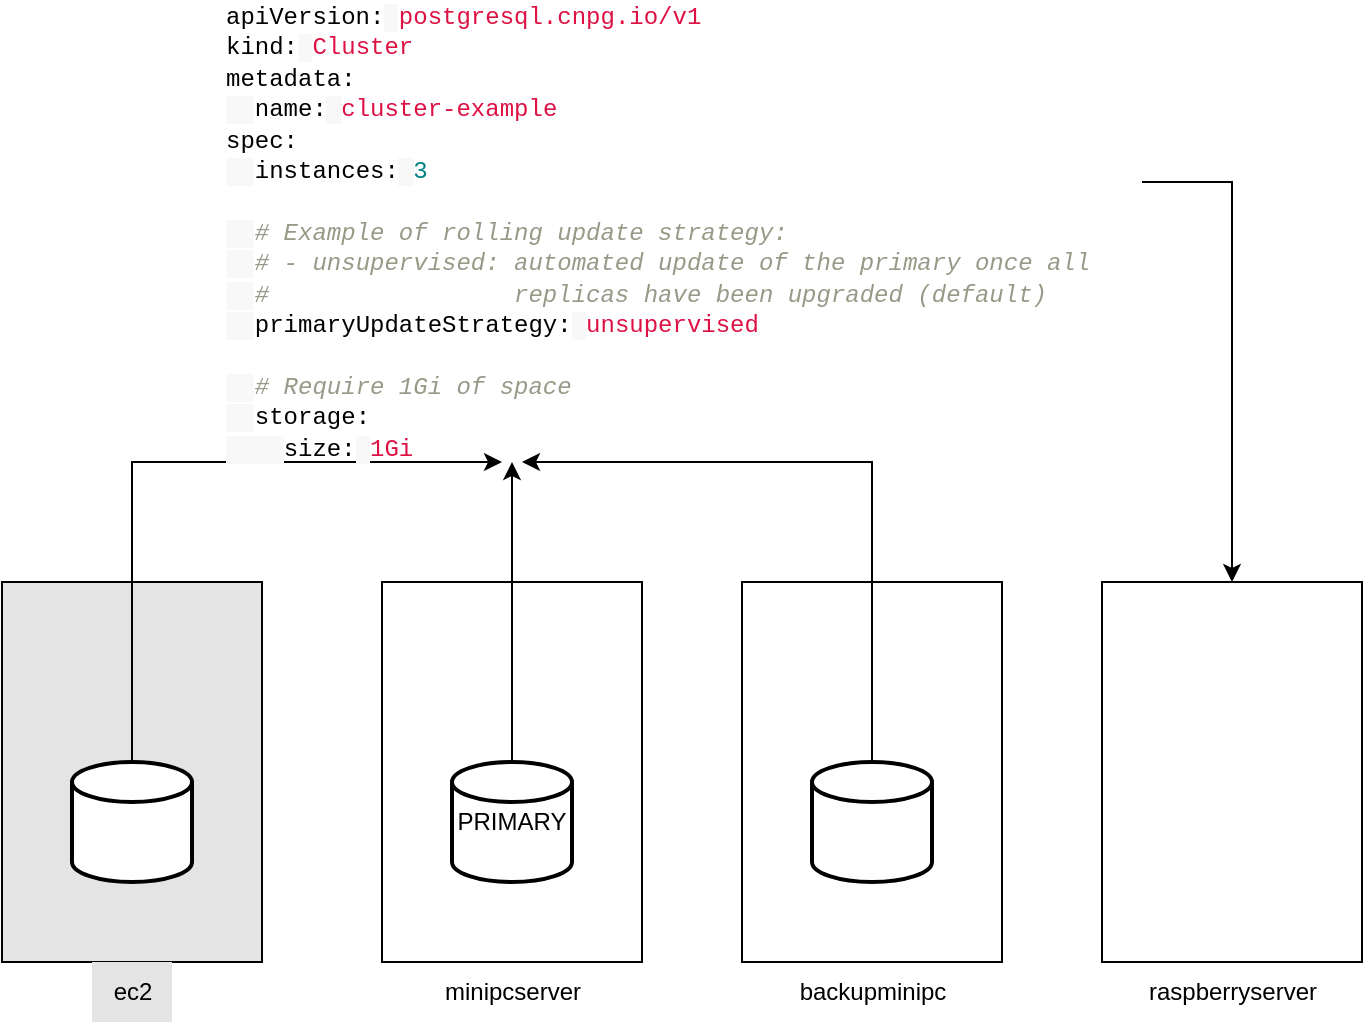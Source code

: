 <mxfile version="26.0.11">
  <diagram name="Page-1" id="ezRu5I7bXNQcL3VQkQR-">
    <mxGraphModel dx="1795" dy="580" grid="1" gridSize="10" guides="1" tooltips="1" connect="1" arrows="1" fold="1" page="1" pageScale="1" pageWidth="850" pageHeight="1100" math="0" shadow="0">
      <root>
        <mxCell id="0" />
        <mxCell id="1" parent="0" />
        <mxCell id="UL839iLnpTxjVV6hxP9y-1" value="" style="rounded=0;whiteSpace=wrap;html=1;" vertex="1" parent="1">
          <mxGeometry x="170" y="400" width="130" height="190" as="geometry" />
        </mxCell>
        <mxCell id="UL839iLnpTxjVV6hxP9y-2" value="minipcserver" style="text;html=1;align=center;verticalAlign=middle;resizable=0;points=[];autosize=1;strokeColor=none;fillColor=none;" vertex="1" parent="1">
          <mxGeometry x="190" y="590" width="90" height="30" as="geometry" />
        </mxCell>
        <mxCell id="UL839iLnpTxjVV6hxP9y-3" value="" style="rounded=0;whiteSpace=wrap;html=1;" vertex="1" parent="1">
          <mxGeometry x="350" y="400" width="130" height="190" as="geometry" />
        </mxCell>
        <mxCell id="UL839iLnpTxjVV6hxP9y-4" value="backupminipc" style="text;html=1;align=center;verticalAlign=middle;resizable=0;points=[];autosize=1;strokeColor=none;fillColor=none;" vertex="1" parent="1">
          <mxGeometry x="365" y="590" width="100" height="30" as="geometry" />
        </mxCell>
        <mxCell id="UL839iLnpTxjVV6hxP9y-5" value="" style="rounded=0;whiteSpace=wrap;html=1;" vertex="1" parent="1">
          <mxGeometry x="530" y="400" width="130" height="190" as="geometry" />
        </mxCell>
        <mxCell id="UL839iLnpTxjVV6hxP9y-6" value="raspberryserver" style="text;html=1;align=center;verticalAlign=middle;resizable=0;points=[];autosize=1;strokeColor=none;fillColor=none;" vertex="1" parent="1">
          <mxGeometry x="540" y="590" width="110" height="30" as="geometry" />
        </mxCell>
        <mxCell id="UL839iLnpTxjVV6hxP9y-12" style="edgeStyle=orthogonalEdgeStyle;rounded=0;orthogonalLoop=1;jettySize=auto;html=1;" edge="1" parent="1" source="UL839iLnpTxjVV6hxP9y-7">
          <mxGeometry relative="1" as="geometry">
            <mxPoint x="235" y="340" as="targetPoint" />
          </mxGeometry>
        </mxCell>
        <mxCell id="UL839iLnpTxjVV6hxP9y-7" value="PRIMARY" style="strokeWidth=2;html=1;shape=mxgraph.flowchart.database;whiteSpace=wrap;" vertex="1" parent="1">
          <mxGeometry x="205" y="490" width="60" height="60" as="geometry" />
        </mxCell>
        <mxCell id="UL839iLnpTxjVV6hxP9y-13" style="edgeStyle=orthogonalEdgeStyle;rounded=0;orthogonalLoop=1;jettySize=auto;html=1;" edge="1" parent="1" source="UL839iLnpTxjVV6hxP9y-8">
          <mxGeometry relative="1" as="geometry">
            <mxPoint x="240" y="340" as="targetPoint" />
            <Array as="points">
              <mxPoint x="415" y="340" />
            </Array>
          </mxGeometry>
        </mxCell>
        <mxCell id="UL839iLnpTxjVV6hxP9y-8" value="" style="strokeWidth=2;html=1;shape=mxgraph.flowchart.database;whiteSpace=wrap;" vertex="1" parent="1">
          <mxGeometry x="385" y="490" width="60" height="60" as="geometry" />
        </mxCell>
        <mxCell id="UL839iLnpTxjVV6hxP9y-9" value="" style="rounded=0;whiteSpace=wrap;html=1;fillColor=light-dark(#E4E4E4,var(--ge-dark-color, #121212));" vertex="1" parent="1">
          <mxGeometry x="-20" y="400" width="130" height="190" as="geometry" />
        </mxCell>
        <mxCell id="UL839iLnpTxjVV6hxP9y-10" value="ec2" style="text;html=1;align=center;verticalAlign=middle;resizable=0;points=[];autosize=1;strokeColor=none;fillColor=light-dark(#E4E4E4,var(--ge-dark-color, #121212));" vertex="1" parent="1">
          <mxGeometry x="25" y="590" width="40" height="30" as="geometry" />
        </mxCell>
        <mxCell id="UL839iLnpTxjVV6hxP9y-14" style="edgeStyle=orthogonalEdgeStyle;rounded=0;orthogonalLoop=1;jettySize=auto;html=1;" edge="1" parent="1" source="UL839iLnpTxjVV6hxP9y-11">
          <mxGeometry relative="1" as="geometry">
            <mxPoint x="230" y="340" as="targetPoint" />
            <Array as="points">
              <mxPoint x="45" y="340" />
            </Array>
          </mxGeometry>
        </mxCell>
        <mxCell id="UL839iLnpTxjVV6hxP9y-11" value="" style="strokeWidth=2;html=1;shape=mxgraph.flowchart.database;whiteSpace=wrap;" vertex="1" parent="1">
          <mxGeometry x="15" y="490" width="60" height="60" as="geometry" />
        </mxCell>
        <mxCell id="UL839iLnpTxjVV6hxP9y-16" style="edgeStyle=orthogonalEdgeStyle;rounded=0;orthogonalLoop=1;jettySize=auto;html=1;entryX=0.5;entryY=0;entryDx=0;entryDy=0;" edge="1" parent="1" source="UL839iLnpTxjVV6hxP9y-15" target="UL839iLnpTxjVV6hxP9y-5">
          <mxGeometry relative="1" as="geometry">
            <Array as="points">
              <mxPoint x="595" y="200" />
            </Array>
          </mxGeometry>
        </mxCell>
        <mxCell id="UL839iLnpTxjVV6hxP9y-15" value="&lt;span style=&quot;box-sizing: border-box; font-family: SFMono-Regular, Menlo, Monaco, Consolas, &amp;quot;Liberation Mono&amp;quot;, &amp;quot;Courier New&amp;quot;, Courier, monospace; white-space-collapse: preserve;&quot; class=&quot;hljs-attr&quot;&gt;apiVersion:&lt;/span&gt;&lt;span style=&quot;font-family: SFMono-Regular, Menlo, Monaco, Consolas, &amp;quot;Liberation Mono&amp;quot;, &amp;quot;Courier New&amp;quot;, Courier, monospace; white-space-collapse: preserve; background-color: rgb(248, 248, 248);&quot;&gt; &lt;/span&gt;&lt;span style=&quot;box-sizing: border-box; color: rgb(221, 17, 68); font-family: SFMono-Regular, Menlo, Monaco, Consolas, &amp;quot;Liberation Mono&amp;quot;, &amp;quot;Courier New&amp;quot;, Courier, monospace; white-space-collapse: preserve;&quot; class=&quot;hljs-string&quot;&gt;postgresql.cnpg.io/v1&lt;/span&gt;&lt;span style=&quot;font-family: SFMono-Regular, Menlo, Monaco, Consolas, &amp;quot;Liberation Mono&amp;quot;, &amp;quot;Courier New&amp;quot;, Courier, monospace; white-space-collapse: preserve; background-color: rgb(248, 248, 248);&quot;&gt;&lt;br&gt;&lt;/span&gt;&lt;span style=&quot;box-sizing: border-box; font-family: SFMono-Regular, Menlo, Monaco, Consolas, &amp;quot;Liberation Mono&amp;quot;, &amp;quot;Courier New&amp;quot;, Courier, monospace; white-space-collapse: preserve;&quot; class=&quot;hljs-attr&quot;&gt;kind:&lt;/span&gt;&lt;span style=&quot;font-family: SFMono-Regular, Menlo, Monaco, Consolas, &amp;quot;Liberation Mono&amp;quot;, &amp;quot;Courier New&amp;quot;, Courier, monospace; white-space-collapse: preserve; background-color: rgb(248, 248, 248);&quot;&gt; &lt;/span&gt;&lt;span style=&quot;box-sizing: border-box; color: rgb(221, 17, 68); font-family: SFMono-Regular, Menlo, Monaco, Consolas, &amp;quot;Liberation Mono&amp;quot;, &amp;quot;Courier New&amp;quot;, Courier, monospace; white-space-collapse: preserve;&quot; class=&quot;hljs-string&quot;&gt;Cluster&lt;/span&gt;&lt;span style=&quot;font-family: SFMono-Regular, Menlo, Monaco, Consolas, &amp;quot;Liberation Mono&amp;quot;, &amp;quot;Courier New&amp;quot;, Courier, monospace; white-space-collapse: preserve; background-color: rgb(248, 248, 248);&quot;&gt;&lt;br&gt;&lt;/span&gt;&lt;span style=&quot;box-sizing: border-box; font-family: SFMono-Regular, Menlo, Monaco, Consolas, &amp;quot;Liberation Mono&amp;quot;, &amp;quot;Courier New&amp;quot;, Courier, monospace; white-space-collapse: preserve;&quot; class=&quot;hljs-attr&quot;&gt;metadata:&lt;/span&gt;&lt;span style=&quot;font-family: SFMono-Regular, Menlo, Monaco, Consolas, &amp;quot;Liberation Mono&amp;quot;, &amp;quot;Courier New&amp;quot;, Courier, monospace; white-space-collapse: preserve; background-color: rgb(248, 248, 248);&quot;&gt;&lt;br&gt;  &lt;/span&gt;&lt;span style=&quot;box-sizing: border-box; font-family: SFMono-Regular, Menlo, Monaco, Consolas, &amp;quot;Liberation Mono&amp;quot;, &amp;quot;Courier New&amp;quot;, Courier, monospace; white-space-collapse: preserve;&quot; class=&quot;hljs-attr&quot;&gt;name:&lt;/span&gt;&lt;span style=&quot;font-family: SFMono-Regular, Menlo, Monaco, Consolas, &amp;quot;Liberation Mono&amp;quot;, &amp;quot;Courier New&amp;quot;, Courier, monospace; white-space-collapse: preserve; background-color: rgb(248, 248, 248);&quot;&gt; &lt;/span&gt;&lt;span style=&quot;box-sizing: border-box; color: rgb(221, 17, 68); font-family: SFMono-Regular, Menlo, Monaco, Consolas, &amp;quot;Liberation Mono&amp;quot;, &amp;quot;Courier New&amp;quot;, Courier, monospace; white-space-collapse: preserve;&quot; class=&quot;hljs-string&quot;&gt;cluster-example&lt;/span&gt;&lt;span style=&quot;font-family: SFMono-Regular, Menlo, Monaco, Consolas, &amp;quot;Liberation Mono&amp;quot;, &amp;quot;Courier New&amp;quot;, Courier, monospace; white-space-collapse: preserve; background-color: rgb(248, 248, 248);&quot;&gt;&lt;br&gt;&lt;/span&gt;&lt;span style=&quot;box-sizing: border-box; font-family: SFMono-Regular, Menlo, Monaco, Consolas, &amp;quot;Liberation Mono&amp;quot;, &amp;quot;Courier New&amp;quot;, Courier, monospace; white-space-collapse: preserve;&quot; class=&quot;hljs-attr&quot;&gt;spec:&lt;/span&gt;&lt;span style=&quot;font-family: SFMono-Regular, Menlo, Monaco, Consolas, &amp;quot;Liberation Mono&amp;quot;, &amp;quot;Courier New&amp;quot;, Courier, monospace; white-space-collapse: preserve; background-color: rgb(248, 248, 248);&quot;&gt;&lt;br&gt;  &lt;/span&gt;&lt;span style=&quot;box-sizing: border-box; font-family: SFMono-Regular, Menlo, Monaco, Consolas, &amp;quot;Liberation Mono&amp;quot;, &amp;quot;Courier New&amp;quot;, Courier, monospace; white-space-collapse: preserve;&quot; class=&quot;hljs-attr&quot;&gt;instances:&lt;/span&gt;&lt;span style=&quot;font-family: SFMono-Regular, Menlo, Monaco, Consolas, &amp;quot;Liberation Mono&amp;quot;, &amp;quot;Courier New&amp;quot;, Courier, monospace; white-space-collapse: preserve; background-color: rgb(248, 248, 248);&quot;&gt; &lt;/span&gt;&lt;span style=&quot;box-sizing: border-box; color: teal; font-family: SFMono-Regular, Menlo, Monaco, Consolas, &amp;quot;Liberation Mono&amp;quot;, &amp;quot;Courier New&amp;quot;, Courier, monospace; white-space-collapse: preserve;&quot; class=&quot;hljs-number&quot;&gt;3&lt;/span&gt;&lt;span style=&quot;font-family: SFMono-Regular, Menlo, Monaco, Consolas, &amp;quot;Liberation Mono&amp;quot;, &amp;quot;Courier New&amp;quot;, Courier, monospace; white-space-collapse: preserve; background-color: rgb(248, 248, 248);&quot;&gt;&lt;br&gt;&lt;br&gt;  &lt;/span&gt;&lt;span style=&quot;box-sizing: border-box; color: rgb(153, 153, 136); font-style: italic; font-family: SFMono-Regular, Menlo, Monaco, Consolas, &amp;quot;Liberation Mono&amp;quot;, &amp;quot;Courier New&amp;quot;, Courier, monospace; white-space-collapse: preserve;&quot; class=&quot;hljs-comment&quot;&gt;# Example of rolling update strategy:&lt;/span&gt;&lt;span style=&quot;font-family: SFMono-Regular, Menlo, Monaco, Consolas, &amp;quot;Liberation Mono&amp;quot;, &amp;quot;Courier New&amp;quot;, Courier, monospace; white-space-collapse: preserve; background-color: rgb(248, 248, 248);&quot;&gt;&lt;br&gt;  &lt;/span&gt;&lt;span style=&quot;box-sizing: border-box; color: rgb(153, 153, 136); font-style: italic; font-family: SFMono-Regular, Menlo, Monaco, Consolas, &amp;quot;Liberation Mono&amp;quot;, &amp;quot;Courier New&amp;quot;, Courier, monospace; white-space-collapse: preserve;&quot; class=&quot;hljs-comment&quot;&gt;# - unsupervised: automated update of the primary once all&lt;/span&gt;&lt;span style=&quot;font-family: SFMono-Regular, Menlo, Monaco, Consolas, &amp;quot;Liberation Mono&amp;quot;, &amp;quot;Courier New&amp;quot;, Courier, monospace; white-space-collapse: preserve; background-color: rgb(248, 248, 248);&quot;&gt;&lt;br&gt;  &lt;/span&gt;&lt;span style=&quot;box-sizing: border-box; color: rgb(153, 153, 136); font-style: italic; font-family: SFMono-Regular, Menlo, Monaco, Consolas, &amp;quot;Liberation Mono&amp;quot;, &amp;quot;Courier New&amp;quot;, Courier, monospace; white-space-collapse: preserve;&quot; class=&quot;hljs-comment&quot;&gt;#                 replicas have been upgraded (default)&lt;/span&gt;&lt;span style=&quot;font-family: SFMono-Regular, Menlo, Monaco, Consolas, &amp;quot;Liberation Mono&amp;quot;, &amp;quot;Courier New&amp;quot;, Courier, monospace; white-space-collapse: preserve; background-color: rgb(248, 248, 248);&quot;&gt;&lt;br&gt;  &lt;/span&gt;&lt;span style=&quot;box-sizing: border-box; font-family: SFMono-Regular, Menlo, Monaco, Consolas, &amp;quot;Liberation Mono&amp;quot;, &amp;quot;Courier New&amp;quot;, Courier, monospace; white-space-collapse: preserve;&quot; class=&quot;hljs-attr&quot;&gt;primaryUpdateStrategy:&lt;/span&gt;&lt;span style=&quot;font-family: SFMono-Regular, Menlo, Monaco, Consolas, &amp;quot;Liberation Mono&amp;quot;, &amp;quot;Courier New&amp;quot;, Courier, monospace; white-space-collapse: preserve; background-color: rgb(248, 248, 248);&quot;&gt; &lt;/span&gt;&lt;span style=&quot;box-sizing: border-box; color: rgb(221, 17, 68); font-family: SFMono-Regular, Menlo, Monaco, Consolas, &amp;quot;Liberation Mono&amp;quot;, &amp;quot;Courier New&amp;quot;, Courier, monospace; white-space-collapse: preserve;&quot; class=&quot;hljs-string&quot;&gt;unsupervised&lt;/span&gt;&lt;span style=&quot;font-family: SFMono-Regular, Menlo, Monaco, Consolas, &amp;quot;Liberation Mono&amp;quot;, &amp;quot;Courier New&amp;quot;, Courier, monospace; white-space-collapse: preserve; background-color: rgb(248, 248, 248);&quot;&gt;&lt;br&gt;&lt;br&gt;  &lt;/span&gt;&lt;span style=&quot;box-sizing: border-box; color: rgb(153, 153, 136); font-style: italic; font-family: SFMono-Regular, Menlo, Monaco, Consolas, &amp;quot;Liberation Mono&amp;quot;, &amp;quot;Courier New&amp;quot;, Courier, monospace; white-space-collapse: preserve;&quot; class=&quot;hljs-comment&quot;&gt;# Require 1Gi of space&lt;/span&gt;&lt;span style=&quot;font-family: SFMono-Regular, Menlo, Monaco, Consolas, &amp;quot;Liberation Mono&amp;quot;, &amp;quot;Courier New&amp;quot;, Courier, monospace; white-space-collapse: preserve; background-color: rgb(248, 248, 248);&quot;&gt;&lt;br&gt;  &lt;/span&gt;&lt;span style=&quot;box-sizing: border-box; font-family: SFMono-Regular, Menlo, Monaco, Consolas, &amp;quot;Liberation Mono&amp;quot;, &amp;quot;Courier New&amp;quot;, Courier, monospace; white-space-collapse: preserve;&quot; class=&quot;hljs-attr&quot;&gt;storage:&lt;/span&gt;&lt;span style=&quot;font-family: SFMono-Regular, Menlo, Monaco, Consolas, &amp;quot;Liberation Mono&amp;quot;, &amp;quot;Courier New&amp;quot;, Courier, monospace; white-space-collapse: preserve; background-color: rgb(248, 248, 248);&quot;&gt;&lt;br&gt;    &lt;/span&gt;&lt;span style=&quot;box-sizing: border-box; font-family: SFMono-Regular, Menlo, Monaco, Consolas, &amp;quot;Liberation Mono&amp;quot;, &amp;quot;Courier New&amp;quot;, Courier, monospace; white-space-collapse: preserve;&quot; class=&quot;hljs-attr&quot;&gt;size:&lt;/span&gt;&lt;span style=&quot;font-family: SFMono-Regular, Menlo, Monaco, Consolas, &amp;quot;Liberation Mono&amp;quot;, &amp;quot;Courier New&amp;quot;, Courier, monospace; white-space-collapse: preserve; background-color: rgb(248, 248, 248);&quot;&gt; &lt;/span&gt;&lt;span style=&quot;box-sizing: border-box; color: rgb(221, 17, 68); font-family: SFMono-Regular, Menlo, Monaco, Consolas, &amp;quot;Liberation Mono&amp;quot;, &amp;quot;Courier New&amp;quot;, Courier, monospace; white-space-collapse: preserve;&quot; class=&quot;hljs-string&quot;&gt;1Gi&lt;/span&gt;" style="text;html=1;align=left;verticalAlign=middle;resizable=0;points=[];autosize=1;strokeColor=none;fillColor=none;" vertex="1" parent="1">
          <mxGeometry x="90" y="110" width="460" height="230" as="geometry" />
        </mxCell>
      </root>
    </mxGraphModel>
  </diagram>
</mxfile>
